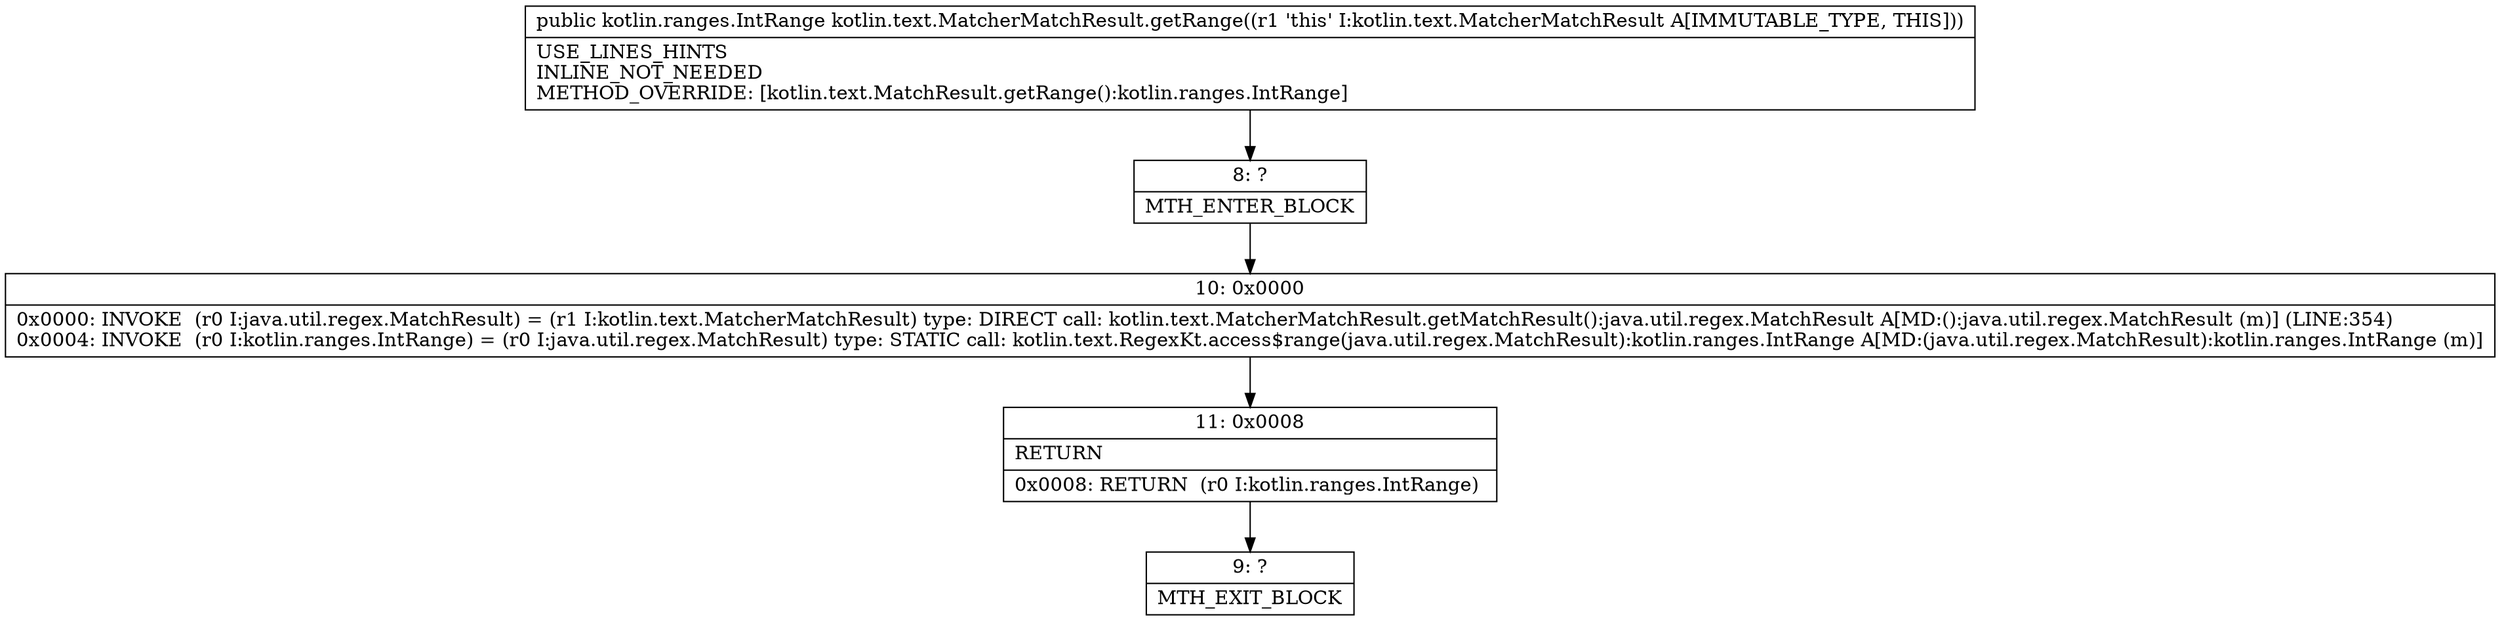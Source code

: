 digraph "CFG forkotlin.text.MatcherMatchResult.getRange()Lkotlin\/ranges\/IntRange;" {
Node_8 [shape=record,label="{8\:\ ?|MTH_ENTER_BLOCK\l}"];
Node_10 [shape=record,label="{10\:\ 0x0000|0x0000: INVOKE  (r0 I:java.util.regex.MatchResult) = (r1 I:kotlin.text.MatcherMatchResult) type: DIRECT call: kotlin.text.MatcherMatchResult.getMatchResult():java.util.regex.MatchResult A[MD:():java.util.regex.MatchResult (m)] (LINE:354)\l0x0004: INVOKE  (r0 I:kotlin.ranges.IntRange) = (r0 I:java.util.regex.MatchResult) type: STATIC call: kotlin.text.RegexKt.access$range(java.util.regex.MatchResult):kotlin.ranges.IntRange A[MD:(java.util.regex.MatchResult):kotlin.ranges.IntRange (m)]\l}"];
Node_11 [shape=record,label="{11\:\ 0x0008|RETURN\l|0x0008: RETURN  (r0 I:kotlin.ranges.IntRange) \l}"];
Node_9 [shape=record,label="{9\:\ ?|MTH_EXIT_BLOCK\l}"];
MethodNode[shape=record,label="{public kotlin.ranges.IntRange kotlin.text.MatcherMatchResult.getRange((r1 'this' I:kotlin.text.MatcherMatchResult A[IMMUTABLE_TYPE, THIS]))  | USE_LINES_HINTS\lINLINE_NOT_NEEDED\lMETHOD_OVERRIDE: [kotlin.text.MatchResult.getRange():kotlin.ranges.IntRange]\l}"];
MethodNode -> Node_8;Node_8 -> Node_10;
Node_10 -> Node_11;
Node_11 -> Node_9;
}

